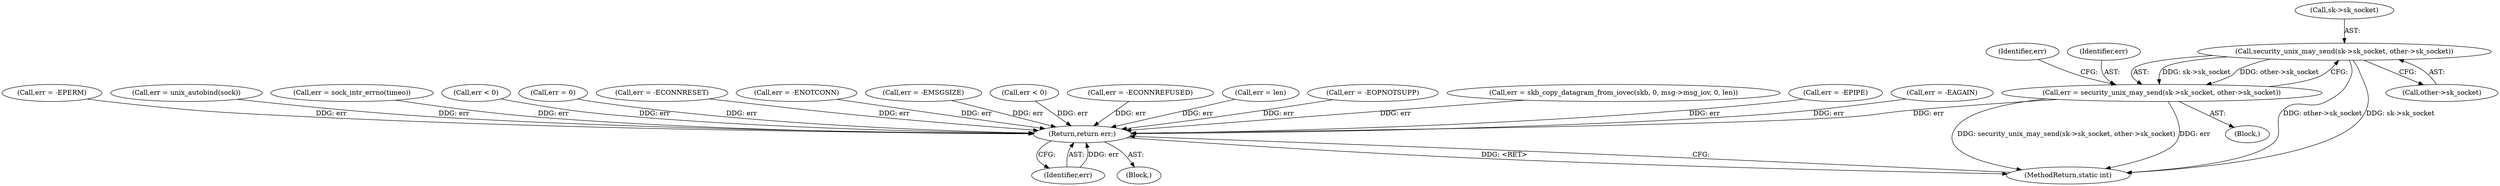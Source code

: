 digraph "0_linux_e0e3cea46d31d23dc40df0a49a7a2c04fe8edfea_0@API" {
"1000479" [label="(Call,security_unix_may_send(sk->sk_socket, other->sk_socket))"];
"1000477" [label="(Call,err = security_unix_may_send(sk->sk_socket, other->sk_socket))"];
"1000578" [label="(Return,return err;)"];
"1000403" [label="(Call,err = -EPERM)"];
"1000487" [label="(Identifier,err)"];
"1000246" [label="(Call,err = unix_autobind(sock))"];
"1000478" [label="(Identifier,err)"];
"1000512" [label="(Call,err = sock_intr_errno(timeo))"];
"1000208" [label="(Call,err < 0)"];
"1000477" [label="(Call,err = security_unix_may_send(sk->sk_socket, other->sk_socket))"];
"1000580" [label="(MethodReturn,static int)"];
"1000479" [label="(Call,security_unix_may_send(sk->sk_socket, other->sk_socket))"];
"1000422" [label="(Call,err = 0)"];
"1000578" [label="(Return,return err;)"];
"1000364" [label="(Call,err = -ECONNRESET)"];
"1000480" [label="(Call,sk->sk_socket)"];
"1000220" [label="(Call,err = -ENOTCONN)"];
"1000252" [label="(Call,err = -EMSGSIZE)"];
"1000308" [label="(Call,err < 0)"];
"1000579" [label="(Identifier,err)"];
"1000444" [label="(Call,err = -ECONNREFUSED)"];
"1000483" [label="(Call,other->sk_socket)"];
"1000397" [label="(Call,err = len)"];
"1000182" [label="(Call,err = -EOPNOTSUPP)"];
"1000476" [label="(Block,)"];
"1000108" [label="(Block,)"];
"1000337" [label="(Call,err = skb_copy_datagram_from_iovec(skb, 0, msg->msg_iov, 0, len))"];
"1000459" [label="(Call,err = -EPIPE)"];
"1000502" [label="(Call,err = -EAGAIN)"];
"1000479" -> "1000477"  [label="AST: "];
"1000479" -> "1000483"  [label="CFG: "];
"1000480" -> "1000479"  [label="AST: "];
"1000483" -> "1000479"  [label="AST: "];
"1000477" -> "1000479"  [label="CFG: "];
"1000479" -> "1000580"  [label="DDG: other->sk_socket"];
"1000479" -> "1000580"  [label="DDG: sk->sk_socket"];
"1000479" -> "1000477"  [label="DDG: sk->sk_socket"];
"1000479" -> "1000477"  [label="DDG: other->sk_socket"];
"1000477" -> "1000476"  [label="AST: "];
"1000478" -> "1000477"  [label="AST: "];
"1000487" -> "1000477"  [label="CFG: "];
"1000477" -> "1000580"  [label="DDG: security_unix_may_send(sk->sk_socket, other->sk_socket)"];
"1000477" -> "1000580"  [label="DDG: err"];
"1000477" -> "1000578"  [label="DDG: err"];
"1000578" -> "1000108"  [label="AST: "];
"1000578" -> "1000579"  [label="CFG: "];
"1000579" -> "1000578"  [label="AST: "];
"1000580" -> "1000578"  [label="CFG: "];
"1000578" -> "1000580"  [label="DDG: <RET>"];
"1000579" -> "1000578"  [label="DDG: err"];
"1000364" -> "1000578"  [label="DDG: err"];
"1000308" -> "1000578"  [label="DDG: err"];
"1000459" -> "1000578"  [label="DDG: err"];
"1000220" -> "1000578"  [label="DDG: err"];
"1000208" -> "1000578"  [label="DDG: err"];
"1000397" -> "1000578"  [label="DDG: err"];
"1000502" -> "1000578"  [label="DDG: err"];
"1000422" -> "1000578"  [label="DDG: err"];
"1000337" -> "1000578"  [label="DDG: err"];
"1000444" -> "1000578"  [label="DDG: err"];
"1000182" -> "1000578"  [label="DDG: err"];
"1000246" -> "1000578"  [label="DDG: err"];
"1000252" -> "1000578"  [label="DDG: err"];
"1000512" -> "1000578"  [label="DDG: err"];
"1000403" -> "1000578"  [label="DDG: err"];
}

